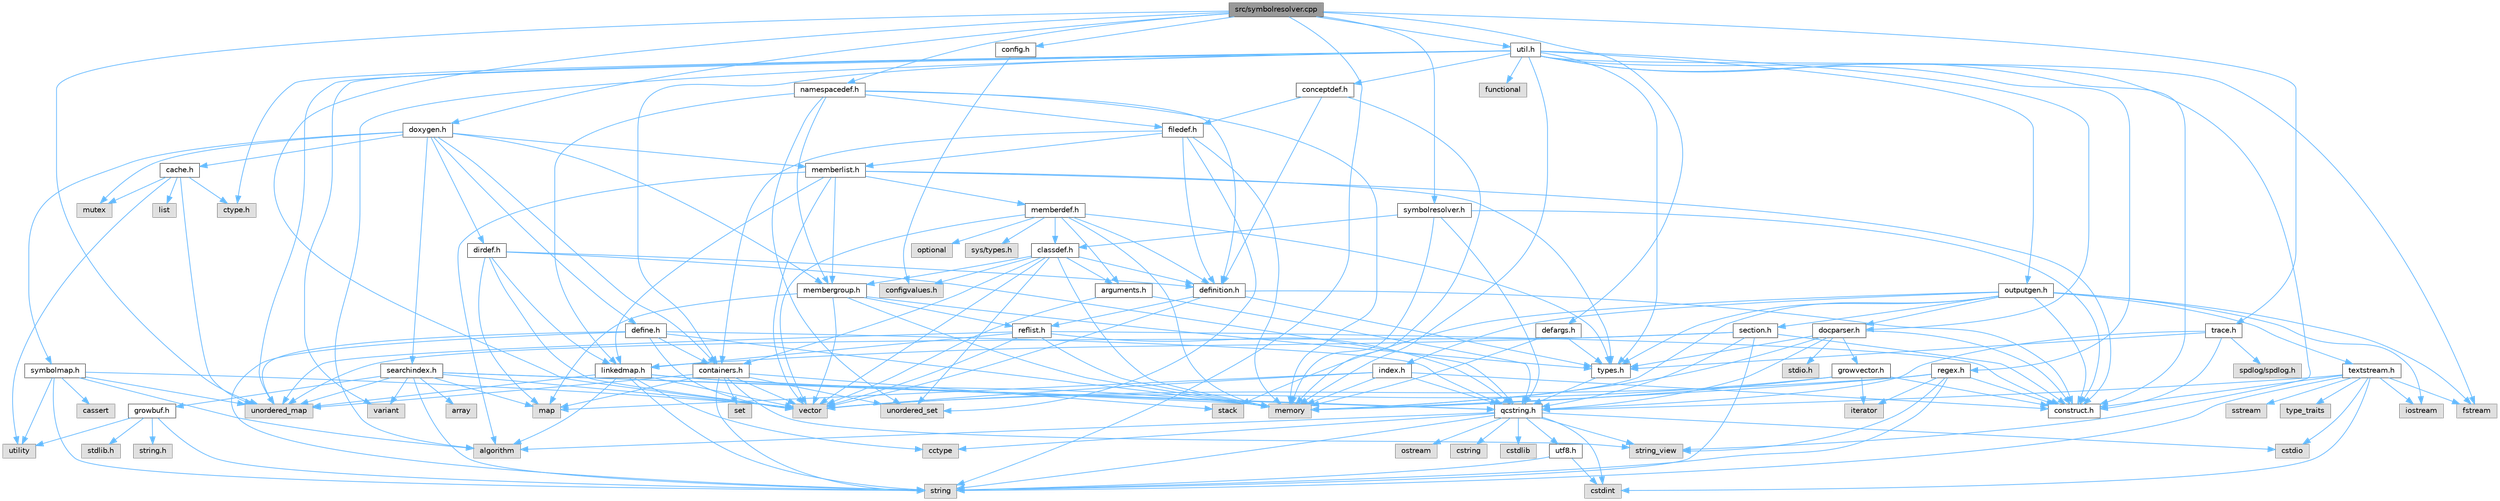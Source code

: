 digraph "src/symbolresolver.cpp"
{
 // INTERACTIVE_SVG=YES
 // LATEX_PDF_SIZE
  bgcolor="transparent";
  edge [fontname=Helvetica,fontsize=10,labelfontname=Helvetica,labelfontsize=10];
  node [fontname=Helvetica,fontsize=10,shape=box,height=0.2,width=0.4];
  Node1 [id="Node000001",label="src/symbolresolver.cpp",height=0.2,width=0.4,color="gray40", fillcolor="grey60", style="filled", fontcolor="black",tooltip=" "];
  Node1 -> Node2 [id="edge1_Node000001_Node000002",color="steelblue1",style="solid",tooltip=" "];
  Node2 [id="Node000002",label="unordered_map",height=0.2,width=0.4,color="grey60", fillcolor="#E0E0E0", style="filled",tooltip=" "];
  Node1 -> Node3 [id="edge2_Node000001_Node000003",color="steelblue1",style="solid",tooltip=" "];
  Node3 [id="Node000003",label="string",height=0.2,width=0.4,color="grey60", fillcolor="#E0E0E0", style="filled",tooltip=" "];
  Node1 -> Node4 [id="edge3_Node000001_Node000004",color="steelblue1",style="solid",tooltip=" "];
  Node4 [id="Node000004",label="vector",height=0.2,width=0.4,color="grey60", fillcolor="#E0E0E0", style="filled",tooltip=" "];
  Node1 -> Node5 [id="edge4_Node000001_Node000005",color="steelblue1",style="solid",tooltip=" "];
  Node5 [id="Node000005",label="symbolresolver.h",height=0.2,width=0.4,color="grey40", fillcolor="white", style="filled",URL="$d9/db2/symbolresolver_8h.html",tooltip=" "];
  Node5 -> Node6 [id="edge5_Node000005_Node000006",color="steelblue1",style="solid",tooltip=" "];
  Node6 [id="Node000006",label="memory",height=0.2,width=0.4,color="grey60", fillcolor="#E0E0E0", style="filled",tooltip=" "];
  Node5 -> Node7 [id="edge6_Node000005_Node000007",color="steelblue1",style="solid",tooltip=" "];
  Node7 [id="Node000007",label="qcstring.h",height=0.2,width=0.4,color="grey40", fillcolor="white", style="filled",URL="$d7/d5c/qcstring_8h.html",tooltip=" "];
  Node7 -> Node3 [id="edge7_Node000007_Node000003",color="steelblue1",style="solid",tooltip=" "];
  Node7 -> Node8 [id="edge8_Node000007_Node000008",color="steelblue1",style="solid",tooltip=" "];
  Node8 [id="Node000008",label="string_view",height=0.2,width=0.4,color="grey60", fillcolor="#E0E0E0", style="filled",tooltip=" "];
  Node7 -> Node9 [id="edge9_Node000007_Node000009",color="steelblue1",style="solid",tooltip=" "];
  Node9 [id="Node000009",label="algorithm",height=0.2,width=0.4,color="grey60", fillcolor="#E0E0E0", style="filled",tooltip=" "];
  Node7 -> Node10 [id="edge10_Node000007_Node000010",color="steelblue1",style="solid",tooltip=" "];
  Node10 [id="Node000010",label="cctype",height=0.2,width=0.4,color="grey60", fillcolor="#E0E0E0", style="filled",tooltip=" "];
  Node7 -> Node11 [id="edge11_Node000007_Node000011",color="steelblue1",style="solid",tooltip=" "];
  Node11 [id="Node000011",label="cstring",height=0.2,width=0.4,color="grey60", fillcolor="#E0E0E0", style="filled",tooltip=" "];
  Node7 -> Node12 [id="edge12_Node000007_Node000012",color="steelblue1",style="solid",tooltip=" "];
  Node12 [id="Node000012",label="cstdio",height=0.2,width=0.4,color="grey60", fillcolor="#E0E0E0", style="filled",tooltip=" "];
  Node7 -> Node13 [id="edge13_Node000007_Node000013",color="steelblue1",style="solid",tooltip=" "];
  Node13 [id="Node000013",label="cstdlib",height=0.2,width=0.4,color="grey60", fillcolor="#E0E0E0", style="filled",tooltip=" "];
  Node7 -> Node14 [id="edge14_Node000007_Node000014",color="steelblue1",style="solid",tooltip=" "];
  Node14 [id="Node000014",label="cstdint",height=0.2,width=0.4,color="grey60", fillcolor="#E0E0E0", style="filled",tooltip=" "];
  Node7 -> Node15 [id="edge15_Node000007_Node000015",color="steelblue1",style="solid",tooltip=" "];
  Node15 [id="Node000015",label="ostream",height=0.2,width=0.4,color="grey60", fillcolor="#E0E0E0", style="filled",tooltip=" "];
  Node7 -> Node16 [id="edge16_Node000007_Node000016",color="steelblue1",style="solid",tooltip=" "];
  Node16 [id="Node000016",label="utf8.h",height=0.2,width=0.4,color="grey40", fillcolor="white", style="filled",URL="$db/d7c/utf8_8h.html",tooltip="Various UTF8 related helper functions."];
  Node16 -> Node14 [id="edge17_Node000016_Node000014",color="steelblue1",style="solid",tooltip=" "];
  Node16 -> Node3 [id="edge18_Node000016_Node000003",color="steelblue1",style="solid",tooltip=" "];
  Node5 -> Node17 [id="edge19_Node000005_Node000017",color="steelblue1",style="solid",tooltip=" "];
  Node17 [id="Node000017",label="classdef.h",height=0.2,width=0.4,color="grey40", fillcolor="white", style="filled",URL="$d1/da6/classdef_8h.html",tooltip=" "];
  Node17 -> Node6 [id="edge20_Node000017_Node000006",color="steelblue1",style="solid",tooltip=" "];
  Node17 -> Node4 [id="edge21_Node000017_Node000004",color="steelblue1",style="solid",tooltip=" "];
  Node17 -> Node18 [id="edge22_Node000017_Node000018",color="steelblue1",style="solid",tooltip=" "];
  Node18 [id="Node000018",label="unordered_set",height=0.2,width=0.4,color="grey60", fillcolor="#E0E0E0", style="filled",tooltip=" "];
  Node17 -> Node19 [id="edge23_Node000017_Node000019",color="steelblue1",style="solid",tooltip=" "];
  Node19 [id="Node000019",label="containers.h",height=0.2,width=0.4,color="grey40", fillcolor="white", style="filled",URL="$d5/d75/containers_8h.html",tooltip=" "];
  Node19 -> Node4 [id="edge24_Node000019_Node000004",color="steelblue1",style="solid",tooltip=" "];
  Node19 -> Node3 [id="edge25_Node000019_Node000003",color="steelblue1",style="solid",tooltip=" "];
  Node19 -> Node8 [id="edge26_Node000019_Node000008",color="steelblue1",style="solid",tooltip=" "];
  Node19 -> Node20 [id="edge27_Node000019_Node000020",color="steelblue1",style="solid",tooltip=" "];
  Node20 [id="Node000020",label="set",height=0.2,width=0.4,color="grey60", fillcolor="#E0E0E0", style="filled",tooltip=" "];
  Node19 -> Node21 [id="edge28_Node000019_Node000021",color="steelblue1",style="solid",tooltip=" "];
  Node21 [id="Node000021",label="map",height=0.2,width=0.4,color="grey60", fillcolor="#E0E0E0", style="filled",tooltip=" "];
  Node19 -> Node18 [id="edge29_Node000019_Node000018",color="steelblue1",style="solid",tooltip=" "];
  Node19 -> Node2 [id="edge30_Node000019_Node000002",color="steelblue1",style="solid",tooltip=" "];
  Node19 -> Node22 [id="edge31_Node000019_Node000022",color="steelblue1",style="solid",tooltip=" "];
  Node22 [id="Node000022",label="stack",height=0.2,width=0.4,color="grey60", fillcolor="#E0E0E0", style="filled",tooltip=" "];
  Node17 -> Node23 [id="edge32_Node000017_Node000023",color="steelblue1",style="solid",tooltip=" "];
  Node23 [id="Node000023",label="definition.h",height=0.2,width=0.4,color="grey40", fillcolor="white", style="filled",URL="$df/da1/definition_8h.html",tooltip=" "];
  Node23 -> Node4 [id="edge33_Node000023_Node000004",color="steelblue1",style="solid",tooltip=" "];
  Node23 -> Node24 [id="edge34_Node000023_Node000024",color="steelblue1",style="solid",tooltip=" "];
  Node24 [id="Node000024",label="types.h",height=0.2,width=0.4,color="grey40", fillcolor="white", style="filled",URL="$d9/d49/types_8h.html",tooltip="This file contains a number of basic enums and types."];
  Node24 -> Node7 [id="edge35_Node000024_Node000007",color="steelblue1",style="solid",tooltip=" "];
  Node23 -> Node25 [id="edge36_Node000023_Node000025",color="steelblue1",style="solid",tooltip=" "];
  Node25 [id="Node000025",label="reflist.h",height=0.2,width=0.4,color="grey40", fillcolor="white", style="filled",URL="$d1/d02/reflist_8h.html",tooltip=" "];
  Node25 -> Node4 [id="edge37_Node000025_Node000004",color="steelblue1",style="solid",tooltip=" "];
  Node25 -> Node2 [id="edge38_Node000025_Node000002",color="steelblue1",style="solid",tooltip=" "];
  Node25 -> Node6 [id="edge39_Node000025_Node000006",color="steelblue1",style="solid",tooltip=" "];
  Node25 -> Node7 [id="edge40_Node000025_Node000007",color="steelblue1",style="solid",tooltip=" "];
  Node25 -> Node26 [id="edge41_Node000025_Node000026",color="steelblue1",style="solid",tooltip=" "];
  Node26 [id="Node000026",label="linkedmap.h",height=0.2,width=0.4,color="grey40", fillcolor="white", style="filled",URL="$da/de1/linkedmap_8h.html",tooltip=" "];
  Node26 -> Node2 [id="edge42_Node000026_Node000002",color="steelblue1",style="solid",tooltip=" "];
  Node26 -> Node4 [id="edge43_Node000026_Node000004",color="steelblue1",style="solid",tooltip=" "];
  Node26 -> Node6 [id="edge44_Node000026_Node000006",color="steelblue1",style="solid",tooltip=" "];
  Node26 -> Node3 [id="edge45_Node000026_Node000003",color="steelblue1",style="solid",tooltip=" "];
  Node26 -> Node9 [id="edge46_Node000026_Node000009",color="steelblue1",style="solid",tooltip=" "];
  Node26 -> Node10 [id="edge47_Node000026_Node000010",color="steelblue1",style="solid",tooltip=" "];
  Node26 -> Node7 [id="edge48_Node000026_Node000007",color="steelblue1",style="solid",tooltip=" "];
  Node25 -> Node27 [id="edge49_Node000025_Node000027",color="steelblue1",style="solid",tooltip=" "];
  Node27 [id="Node000027",label="construct.h",height=0.2,width=0.4,color="grey40", fillcolor="white", style="filled",URL="$d7/dfc/construct_8h.html",tooltip=" "];
  Node23 -> Node27 [id="edge50_Node000023_Node000027",color="steelblue1",style="solid",tooltip=" "];
  Node17 -> Node28 [id="edge51_Node000017_Node000028",color="steelblue1",style="solid",tooltip=" "];
  Node28 [id="Node000028",label="arguments.h",height=0.2,width=0.4,color="grey40", fillcolor="white", style="filled",URL="$df/d9b/arguments_8h.html",tooltip=" "];
  Node28 -> Node4 [id="edge52_Node000028_Node000004",color="steelblue1",style="solid",tooltip=" "];
  Node28 -> Node7 [id="edge53_Node000028_Node000007",color="steelblue1",style="solid",tooltip=" "];
  Node17 -> Node29 [id="edge54_Node000017_Node000029",color="steelblue1",style="solid",tooltip=" "];
  Node29 [id="Node000029",label="membergroup.h",height=0.2,width=0.4,color="grey40", fillcolor="white", style="filled",URL="$d9/d11/membergroup_8h.html",tooltip=" "];
  Node29 -> Node4 [id="edge55_Node000029_Node000004",color="steelblue1",style="solid",tooltip=" "];
  Node29 -> Node21 [id="edge56_Node000029_Node000021",color="steelblue1",style="solid",tooltip=" "];
  Node29 -> Node6 [id="edge57_Node000029_Node000006",color="steelblue1",style="solid",tooltip=" "];
  Node29 -> Node24 [id="edge58_Node000029_Node000024",color="steelblue1",style="solid",tooltip=" "];
  Node29 -> Node25 [id="edge59_Node000029_Node000025",color="steelblue1",style="solid",tooltip=" "];
  Node17 -> Node30 [id="edge60_Node000017_Node000030",color="steelblue1",style="solid",tooltip=" "];
  Node30 [id="Node000030",label="configvalues.h",height=0.2,width=0.4,color="grey60", fillcolor="#E0E0E0", style="filled",tooltip=" "];
  Node5 -> Node27 [id="edge61_Node000005_Node000027",color="steelblue1",style="solid",tooltip=" "];
  Node1 -> Node31 [id="edge62_Node000001_Node000031",color="steelblue1",style="solid",tooltip=" "];
  Node31 [id="Node000031",label="util.h",height=0.2,width=0.4,color="grey40", fillcolor="white", style="filled",URL="$d8/d3c/util_8h.html",tooltip="A bunch of utility functions."];
  Node31 -> Node6 [id="edge63_Node000031_Node000006",color="steelblue1",style="solid",tooltip=" "];
  Node31 -> Node2 [id="edge64_Node000031_Node000002",color="steelblue1",style="solid",tooltip=" "];
  Node31 -> Node9 [id="edge65_Node000031_Node000009",color="steelblue1",style="solid",tooltip=" "];
  Node31 -> Node32 [id="edge66_Node000031_Node000032",color="steelblue1",style="solid",tooltip=" "];
  Node32 [id="Node000032",label="functional",height=0.2,width=0.4,color="grey60", fillcolor="#E0E0E0", style="filled",tooltip=" "];
  Node31 -> Node33 [id="edge67_Node000031_Node000033",color="steelblue1",style="solid",tooltip=" "];
  Node33 [id="Node000033",label="fstream",height=0.2,width=0.4,color="grey60", fillcolor="#E0E0E0", style="filled",tooltip=" "];
  Node31 -> Node34 [id="edge68_Node000031_Node000034",color="steelblue1",style="solid",tooltip=" "];
  Node34 [id="Node000034",label="variant",height=0.2,width=0.4,color="grey60", fillcolor="#E0E0E0", style="filled",tooltip=" "];
  Node31 -> Node8 [id="edge69_Node000031_Node000008",color="steelblue1",style="solid",tooltip=" "];
  Node31 -> Node35 [id="edge70_Node000031_Node000035",color="steelblue1",style="solid",tooltip=" "];
  Node35 [id="Node000035",label="ctype.h",height=0.2,width=0.4,color="grey60", fillcolor="#E0E0E0", style="filled",tooltip=" "];
  Node31 -> Node24 [id="edge71_Node000031_Node000024",color="steelblue1",style="solid",tooltip=" "];
  Node31 -> Node36 [id="edge72_Node000031_Node000036",color="steelblue1",style="solid",tooltip=" "];
  Node36 [id="Node000036",label="docparser.h",height=0.2,width=0.4,color="grey40", fillcolor="white", style="filled",URL="$de/d9c/docparser_8h.html",tooltip=" "];
  Node36 -> Node37 [id="edge73_Node000036_Node000037",color="steelblue1",style="solid",tooltip=" "];
  Node37 [id="Node000037",label="stdio.h",height=0.2,width=0.4,color="grey60", fillcolor="#E0E0E0", style="filled",tooltip=" "];
  Node36 -> Node6 [id="edge74_Node000036_Node000006",color="steelblue1",style="solid",tooltip=" "];
  Node36 -> Node7 [id="edge75_Node000036_Node000007",color="steelblue1",style="solid",tooltip=" "];
  Node36 -> Node38 [id="edge76_Node000036_Node000038",color="steelblue1",style="solid",tooltip=" "];
  Node38 [id="Node000038",label="growvector.h",height=0.2,width=0.4,color="grey40", fillcolor="white", style="filled",URL="$d7/d50/growvector_8h.html",tooltip=" "];
  Node38 -> Node4 [id="edge77_Node000038_Node000004",color="steelblue1",style="solid",tooltip=" "];
  Node38 -> Node6 [id="edge78_Node000038_Node000006",color="steelblue1",style="solid",tooltip=" "];
  Node38 -> Node39 [id="edge79_Node000038_Node000039",color="steelblue1",style="solid",tooltip=" "];
  Node39 [id="Node000039",label="iterator",height=0.2,width=0.4,color="grey60", fillcolor="#E0E0E0", style="filled",tooltip=" "];
  Node38 -> Node27 [id="edge80_Node000038_Node000027",color="steelblue1",style="solid",tooltip=" "];
  Node36 -> Node27 [id="edge81_Node000036_Node000027",color="steelblue1",style="solid",tooltip=" "];
  Node36 -> Node24 [id="edge82_Node000036_Node000024",color="steelblue1",style="solid",tooltip=" "];
  Node31 -> Node19 [id="edge83_Node000031_Node000019",color="steelblue1",style="solid",tooltip=" "];
  Node31 -> Node40 [id="edge84_Node000031_Node000040",color="steelblue1",style="solid",tooltip=" "];
  Node40 [id="Node000040",label="outputgen.h",height=0.2,width=0.4,color="grey40", fillcolor="white", style="filled",URL="$df/d06/outputgen_8h.html",tooltip=" "];
  Node40 -> Node6 [id="edge85_Node000040_Node000006",color="steelblue1",style="solid",tooltip=" "];
  Node40 -> Node22 [id="edge86_Node000040_Node000022",color="steelblue1",style="solid",tooltip=" "];
  Node40 -> Node41 [id="edge87_Node000040_Node000041",color="steelblue1",style="solid",tooltip=" "];
  Node41 [id="Node000041",label="iostream",height=0.2,width=0.4,color="grey60", fillcolor="#E0E0E0", style="filled",tooltip=" "];
  Node40 -> Node33 [id="edge88_Node000040_Node000033",color="steelblue1",style="solid",tooltip=" "];
  Node40 -> Node24 [id="edge89_Node000040_Node000024",color="steelblue1",style="solid",tooltip=" "];
  Node40 -> Node42 [id="edge90_Node000040_Node000042",color="steelblue1",style="solid",tooltip=" "];
  Node42 [id="Node000042",label="index.h",height=0.2,width=0.4,color="grey40", fillcolor="white", style="filled",URL="$d1/db5/index_8h.html",tooltip=" "];
  Node42 -> Node6 [id="edge91_Node000042_Node000006",color="steelblue1",style="solid",tooltip=" "];
  Node42 -> Node4 [id="edge92_Node000042_Node000004",color="steelblue1",style="solid",tooltip=" "];
  Node42 -> Node21 [id="edge93_Node000042_Node000021",color="steelblue1",style="solid",tooltip=" "];
  Node42 -> Node7 [id="edge94_Node000042_Node000007",color="steelblue1",style="solid",tooltip=" "];
  Node42 -> Node27 [id="edge95_Node000042_Node000027",color="steelblue1",style="solid",tooltip=" "];
  Node40 -> Node43 [id="edge96_Node000040_Node000043",color="steelblue1",style="solid",tooltip=" "];
  Node43 [id="Node000043",label="section.h",height=0.2,width=0.4,color="grey40", fillcolor="white", style="filled",URL="$d1/d2a/section_8h.html",tooltip=" "];
  Node43 -> Node3 [id="edge97_Node000043_Node000003",color="steelblue1",style="solid",tooltip=" "];
  Node43 -> Node2 [id="edge98_Node000043_Node000002",color="steelblue1",style="solid",tooltip=" "];
  Node43 -> Node7 [id="edge99_Node000043_Node000007",color="steelblue1",style="solid",tooltip=" "];
  Node43 -> Node26 [id="edge100_Node000043_Node000026",color="steelblue1",style="solid",tooltip=" "];
  Node43 -> Node27 [id="edge101_Node000043_Node000027",color="steelblue1",style="solid",tooltip=" "];
  Node40 -> Node44 [id="edge102_Node000040_Node000044",color="steelblue1",style="solid",tooltip=" "];
  Node44 [id="Node000044",label="textstream.h",height=0.2,width=0.4,color="grey40", fillcolor="white", style="filled",URL="$d4/d7d/textstream_8h.html",tooltip=" "];
  Node44 -> Node3 [id="edge103_Node000044_Node000003",color="steelblue1",style="solid",tooltip=" "];
  Node44 -> Node41 [id="edge104_Node000044_Node000041",color="steelblue1",style="solid",tooltip=" "];
  Node44 -> Node45 [id="edge105_Node000044_Node000045",color="steelblue1",style="solid",tooltip=" "];
  Node45 [id="Node000045",label="sstream",height=0.2,width=0.4,color="grey60", fillcolor="#E0E0E0", style="filled",tooltip=" "];
  Node44 -> Node14 [id="edge106_Node000044_Node000014",color="steelblue1",style="solid",tooltip=" "];
  Node44 -> Node12 [id="edge107_Node000044_Node000012",color="steelblue1",style="solid",tooltip=" "];
  Node44 -> Node33 [id="edge108_Node000044_Node000033",color="steelblue1",style="solid",tooltip=" "];
  Node44 -> Node46 [id="edge109_Node000044_Node000046",color="steelblue1",style="solid",tooltip=" "];
  Node46 [id="Node000046",label="type_traits",height=0.2,width=0.4,color="grey60", fillcolor="#E0E0E0", style="filled",tooltip=" "];
  Node44 -> Node7 [id="edge110_Node000044_Node000007",color="steelblue1",style="solid",tooltip=" "];
  Node44 -> Node27 [id="edge111_Node000044_Node000027",color="steelblue1",style="solid",tooltip=" "];
  Node40 -> Node36 [id="edge112_Node000040_Node000036",color="steelblue1",style="solid",tooltip=" "];
  Node40 -> Node27 [id="edge113_Node000040_Node000027",color="steelblue1",style="solid",tooltip=" "];
  Node31 -> Node47 [id="edge114_Node000031_Node000047",color="steelblue1",style="solid",tooltip=" "];
  Node47 [id="Node000047",label="regex.h",height=0.2,width=0.4,color="grey40", fillcolor="white", style="filled",URL="$d1/d21/regex_8h.html",tooltip=" "];
  Node47 -> Node6 [id="edge115_Node000047_Node000006",color="steelblue1",style="solid",tooltip=" "];
  Node47 -> Node3 [id="edge116_Node000047_Node000003",color="steelblue1",style="solid",tooltip=" "];
  Node47 -> Node8 [id="edge117_Node000047_Node000008",color="steelblue1",style="solid",tooltip=" "];
  Node47 -> Node4 [id="edge118_Node000047_Node000004",color="steelblue1",style="solid",tooltip=" "];
  Node47 -> Node39 [id="edge119_Node000047_Node000039",color="steelblue1",style="solid",tooltip=" "];
  Node47 -> Node27 [id="edge120_Node000047_Node000027",color="steelblue1",style="solid",tooltip=" "];
  Node31 -> Node48 [id="edge121_Node000031_Node000048",color="steelblue1",style="solid",tooltip=" "];
  Node48 [id="Node000048",label="conceptdef.h",height=0.2,width=0.4,color="grey40", fillcolor="white", style="filled",URL="$da/df1/conceptdef_8h.html",tooltip=" "];
  Node48 -> Node6 [id="edge122_Node000048_Node000006",color="steelblue1",style="solid",tooltip=" "];
  Node48 -> Node23 [id="edge123_Node000048_Node000023",color="steelblue1",style="solid",tooltip=" "];
  Node48 -> Node49 [id="edge124_Node000048_Node000049",color="steelblue1",style="solid",tooltip=" "];
  Node49 [id="Node000049",label="filedef.h",height=0.2,width=0.4,color="grey40", fillcolor="white", style="filled",URL="$d4/d3a/filedef_8h.html",tooltip=" "];
  Node49 -> Node6 [id="edge125_Node000049_Node000006",color="steelblue1",style="solid",tooltip=" "];
  Node49 -> Node18 [id="edge126_Node000049_Node000018",color="steelblue1",style="solid",tooltip=" "];
  Node49 -> Node23 [id="edge127_Node000049_Node000023",color="steelblue1",style="solid",tooltip=" "];
  Node49 -> Node50 [id="edge128_Node000049_Node000050",color="steelblue1",style="solid",tooltip=" "];
  Node50 [id="Node000050",label="memberlist.h",height=0.2,width=0.4,color="grey40", fillcolor="white", style="filled",URL="$dd/d78/memberlist_8h.html",tooltip=" "];
  Node50 -> Node4 [id="edge129_Node000050_Node000004",color="steelblue1",style="solid",tooltip=" "];
  Node50 -> Node9 [id="edge130_Node000050_Node000009",color="steelblue1",style="solid",tooltip=" "];
  Node50 -> Node51 [id="edge131_Node000050_Node000051",color="steelblue1",style="solid",tooltip=" "];
  Node51 [id="Node000051",label="memberdef.h",height=0.2,width=0.4,color="grey40", fillcolor="white", style="filled",URL="$d4/d46/memberdef_8h.html",tooltip=" "];
  Node51 -> Node4 [id="edge132_Node000051_Node000004",color="steelblue1",style="solid",tooltip=" "];
  Node51 -> Node6 [id="edge133_Node000051_Node000006",color="steelblue1",style="solid",tooltip=" "];
  Node51 -> Node52 [id="edge134_Node000051_Node000052",color="steelblue1",style="solid",tooltip=" "];
  Node52 [id="Node000052",label="optional",height=0.2,width=0.4,color="grey60", fillcolor="#E0E0E0", style="filled",tooltip=" "];
  Node51 -> Node53 [id="edge135_Node000051_Node000053",color="steelblue1",style="solid",tooltip=" "];
  Node53 [id="Node000053",label="sys/types.h",height=0.2,width=0.4,color="grey60", fillcolor="#E0E0E0", style="filled",tooltip=" "];
  Node51 -> Node24 [id="edge136_Node000051_Node000024",color="steelblue1",style="solid",tooltip=" "];
  Node51 -> Node23 [id="edge137_Node000051_Node000023",color="steelblue1",style="solid",tooltip=" "];
  Node51 -> Node28 [id="edge138_Node000051_Node000028",color="steelblue1",style="solid",tooltip=" "];
  Node51 -> Node17 [id="edge139_Node000051_Node000017",color="steelblue1",style="solid",tooltip=" "];
  Node50 -> Node26 [id="edge140_Node000050_Node000026",color="steelblue1",style="solid",tooltip=" "];
  Node50 -> Node24 [id="edge141_Node000050_Node000024",color="steelblue1",style="solid",tooltip=" "];
  Node50 -> Node29 [id="edge142_Node000050_Node000029",color="steelblue1",style="solid",tooltip=" "];
  Node50 -> Node27 [id="edge143_Node000050_Node000027",color="steelblue1",style="solid",tooltip=" "];
  Node49 -> Node19 [id="edge144_Node000049_Node000019",color="steelblue1",style="solid",tooltip=" "];
  Node31 -> Node27 [id="edge145_Node000031_Node000027",color="steelblue1",style="solid",tooltip=" "];
  Node1 -> Node54 [id="edge146_Node000001_Node000054",color="steelblue1",style="solid",tooltip=" "];
  Node54 [id="Node000054",label="doxygen.h",height=0.2,width=0.4,color="grey40", fillcolor="white", style="filled",URL="$d1/da1/doxygen_8h.html",tooltip=" "];
  Node54 -> Node55 [id="edge147_Node000054_Node000055",color="steelblue1",style="solid",tooltip=" "];
  Node55 [id="Node000055",label="mutex",height=0.2,width=0.4,color="grey60", fillcolor="#E0E0E0", style="filled",tooltip=" "];
  Node54 -> Node19 [id="edge148_Node000054_Node000019",color="steelblue1",style="solid",tooltip=" "];
  Node54 -> Node29 [id="edge149_Node000054_Node000029",color="steelblue1",style="solid",tooltip=" "];
  Node54 -> Node56 [id="edge150_Node000054_Node000056",color="steelblue1",style="solid",tooltip=" "];
  Node56 [id="Node000056",label="dirdef.h",height=0.2,width=0.4,color="grey40", fillcolor="white", style="filled",URL="$d6/d15/dirdef_8h.html",tooltip=" "];
  Node56 -> Node4 [id="edge151_Node000056_Node000004",color="steelblue1",style="solid",tooltip=" "];
  Node56 -> Node21 [id="edge152_Node000056_Node000021",color="steelblue1",style="solid",tooltip=" "];
  Node56 -> Node7 [id="edge153_Node000056_Node000007",color="steelblue1",style="solid",tooltip=" "];
  Node56 -> Node26 [id="edge154_Node000056_Node000026",color="steelblue1",style="solid",tooltip=" "];
  Node56 -> Node23 [id="edge155_Node000056_Node000023",color="steelblue1",style="solid",tooltip=" "];
  Node54 -> Node50 [id="edge156_Node000054_Node000050",color="steelblue1",style="solid",tooltip=" "];
  Node54 -> Node57 [id="edge157_Node000054_Node000057",color="steelblue1",style="solid",tooltip=" "];
  Node57 [id="Node000057",label="define.h",height=0.2,width=0.4,color="grey40", fillcolor="white", style="filled",URL="$df/d67/define_8h.html",tooltip=" "];
  Node57 -> Node4 [id="edge158_Node000057_Node000004",color="steelblue1",style="solid",tooltip=" "];
  Node57 -> Node6 [id="edge159_Node000057_Node000006",color="steelblue1",style="solid",tooltip=" "];
  Node57 -> Node3 [id="edge160_Node000057_Node000003",color="steelblue1",style="solid",tooltip=" "];
  Node57 -> Node2 [id="edge161_Node000057_Node000002",color="steelblue1",style="solid",tooltip=" "];
  Node57 -> Node7 [id="edge162_Node000057_Node000007",color="steelblue1",style="solid",tooltip=" "];
  Node57 -> Node19 [id="edge163_Node000057_Node000019",color="steelblue1",style="solid",tooltip=" "];
  Node54 -> Node58 [id="edge164_Node000054_Node000058",color="steelblue1",style="solid",tooltip=" "];
  Node58 [id="Node000058",label="cache.h",height=0.2,width=0.4,color="grey40", fillcolor="white", style="filled",URL="$d3/d26/cache_8h.html",tooltip=" "];
  Node58 -> Node59 [id="edge165_Node000058_Node000059",color="steelblue1",style="solid",tooltip=" "];
  Node59 [id="Node000059",label="list",height=0.2,width=0.4,color="grey60", fillcolor="#E0E0E0", style="filled",tooltip=" "];
  Node58 -> Node2 [id="edge166_Node000058_Node000002",color="steelblue1",style="solid",tooltip=" "];
  Node58 -> Node55 [id="edge167_Node000058_Node000055",color="steelblue1",style="solid",tooltip=" "];
  Node58 -> Node60 [id="edge168_Node000058_Node000060",color="steelblue1",style="solid",tooltip=" "];
  Node60 [id="Node000060",label="utility",height=0.2,width=0.4,color="grey60", fillcolor="#E0E0E0", style="filled",tooltip=" "];
  Node58 -> Node35 [id="edge169_Node000058_Node000035",color="steelblue1",style="solid",tooltip=" "];
  Node54 -> Node61 [id="edge170_Node000054_Node000061",color="steelblue1",style="solid",tooltip=" "];
  Node61 [id="Node000061",label="symbolmap.h",height=0.2,width=0.4,color="grey40", fillcolor="white", style="filled",URL="$d7/ddd/symbolmap_8h.html",tooltip=" "];
  Node61 -> Node9 [id="edge171_Node000061_Node000009",color="steelblue1",style="solid",tooltip=" "];
  Node61 -> Node2 [id="edge172_Node000061_Node000002",color="steelblue1",style="solid",tooltip=" "];
  Node61 -> Node4 [id="edge173_Node000061_Node000004",color="steelblue1",style="solid",tooltip=" "];
  Node61 -> Node3 [id="edge174_Node000061_Node000003",color="steelblue1",style="solid",tooltip=" "];
  Node61 -> Node60 [id="edge175_Node000061_Node000060",color="steelblue1",style="solid",tooltip=" "];
  Node61 -> Node62 [id="edge176_Node000061_Node000062",color="steelblue1",style="solid",tooltip=" "];
  Node62 [id="Node000062",label="cassert",height=0.2,width=0.4,color="grey60", fillcolor="#E0E0E0", style="filled",tooltip=" "];
  Node54 -> Node63 [id="edge177_Node000054_Node000063",color="steelblue1",style="solid",tooltip=" "];
  Node63 [id="Node000063",label="searchindex.h",height=0.2,width=0.4,color="grey40", fillcolor="white", style="filled",URL="$de/d07/searchindex_8h.html",tooltip="Web server based search engine."];
  Node63 -> Node6 [id="edge178_Node000063_Node000006",color="steelblue1",style="solid",tooltip=" "];
  Node63 -> Node4 [id="edge179_Node000063_Node000004",color="steelblue1",style="solid",tooltip=" "];
  Node63 -> Node21 [id="edge180_Node000063_Node000021",color="steelblue1",style="solid",tooltip=" "];
  Node63 -> Node2 [id="edge181_Node000063_Node000002",color="steelblue1",style="solid",tooltip=" "];
  Node63 -> Node3 [id="edge182_Node000063_Node000003",color="steelblue1",style="solid",tooltip=" "];
  Node63 -> Node64 [id="edge183_Node000063_Node000064",color="steelblue1",style="solid",tooltip=" "];
  Node64 [id="Node000064",label="array",height=0.2,width=0.4,color="grey60", fillcolor="#E0E0E0", style="filled",tooltip=" "];
  Node63 -> Node34 [id="edge184_Node000063_Node000034",color="steelblue1",style="solid",tooltip=" "];
  Node63 -> Node7 [id="edge185_Node000063_Node000007",color="steelblue1",style="solid",tooltip=" "];
  Node63 -> Node65 [id="edge186_Node000063_Node000065",color="steelblue1",style="solid",tooltip=" "];
  Node65 [id="Node000065",label="growbuf.h",height=0.2,width=0.4,color="grey40", fillcolor="white", style="filled",URL="$dd/d72/growbuf_8h.html",tooltip=" "];
  Node65 -> Node60 [id="edge187_Node000065_Node000060",color="steelblue1",style="solid",tooltip=" "];
  Node65 -> Node66 [id="edge188_Node000065_Node000066",color="steelblue1",style="solid",tooltip=" "];
  Node66 [id="Node000066",label="stdlib.h",height=0.2,width=0.4,color="grey60", fillcolor="#E0E0E0", style="filled",tooltip=" "];
  Node65 -> Node67 [id="edge189_Node000065_Node000067",color="steelblue1",style="solid",tooltip=" "];
  Node67 [id="Node000067",label="string.h",height=0.2,width=0.4,color="grey60", fillcolor="#E0E0E0", style="filled",tooltip=" "];
  Node65 -> Node3 [id="edge190_Node000065_Node000003",color="steelblue1",style="solid",tooltip=" "];
  Node1 -> Node68 [id="edge191_Node000001_Node000068",color="steelblue1",style="solid",tooltip=" "];
  Node68 [id="Node000068",label="namespacedef.h",height=0.2,width=0.4,color="grey40", fillcolor="white", style="filled",URL="$d7/d97/namespacedef_8h.html",tooltip=" "];
  Node68 -> Node6 [id="edge192_Node000068_Node000006",color="steelblue1",style="solid",tooltip=" "];
  Node68 -> Node18 [id="edge193_Node000068_Node000018",color="steelblue1",style="solid",tooltip=" "];
  Node68 -> Node23 [id="edge194_Node000068_Node000023",color="steelblue1",style="solid",tooltip=" "];
  Node68 -> Node49 [id="edge195_Node000068_Node000049",color="steelblue1",style="solid",tooltip=" "];
  Node68 -> Node26 [id="edge196_Node000068_Node000026",color="steelblue1",style="solid",tooltip=" "];
  Node68 -> Node29 [id="edge197_Node000068_Node000029",color="steelblue1",style="solid",tooltip=" "];
  Node1 -> Node69 [id="edge198_Node000001_Node000069",color="steelblue1",style="solid",tooltip=" "];
  Node69 [id="Node000069",label="config.h",height=0.2,width=0.4,color="grey40", fillcolor="white", style="filled",URL="$db/d16/config_8h.html",tooltip=" "];
  Node69 -> Node30 [id="edge199_Node000069_Node000030",color="steelblue1",style="solid",tooltip=" "];
  Node1 -> Node70 [id="edge200_Node000001_Node000070",color="steelblue1",style="solid",tooltip=" "];
  Node70 [id="Node000070",label="defargs.h",height=0.2,width=0.4,color="grey40", fillcolor="white", style="filled",URL="$d8/d65/defargs_8h.html",tooltip=" "];
  Node70 -> Node24 [id="edge201_Node000070_Node000024",color="steelblue1",style="solid",tooltip=" "];
  Node70 -> Node6 [id="edge202_Node000070_Node000006",color="steelblue1",style="solid",tooltip=" "];
  Node1 -> Node71 [id="edge203_Node000001_Node000071",color="steelblue1",style="solid",tooltip=" "];
  Node71 [id="Node000071",label="trace.h",height=0.2,width=0.4,color="grey40", fillcolor="white", style="filled",URL="$d1/d1b/trace_8h.html",tooltip=" "];
  Node71 -> Node72 [id="edge204_Node000071_Node000072",color="steelblue1",style="solid",tooltip=" "];
  Node72 [id="Node000072",label="spdlog/spdlog.h",height=0.2,width=0.4,color="grey60", fillcolor="#E0E0E0", style="filled",tooltip=" "];
  Node71 -> Node24 [id="edge205_Node000071_Node000024",color="steelblue1",style="solid",tooltip=" "];
  Node71 -> Node7 [id="edge206_Node000071_Node000007",color="steelblue1",style="solid",tooltip=" "];
  Node71 -> Node27 [id="edge207_Node000071_Node000027",color="steelblue1",style="solid",tooltip=" "];
}
